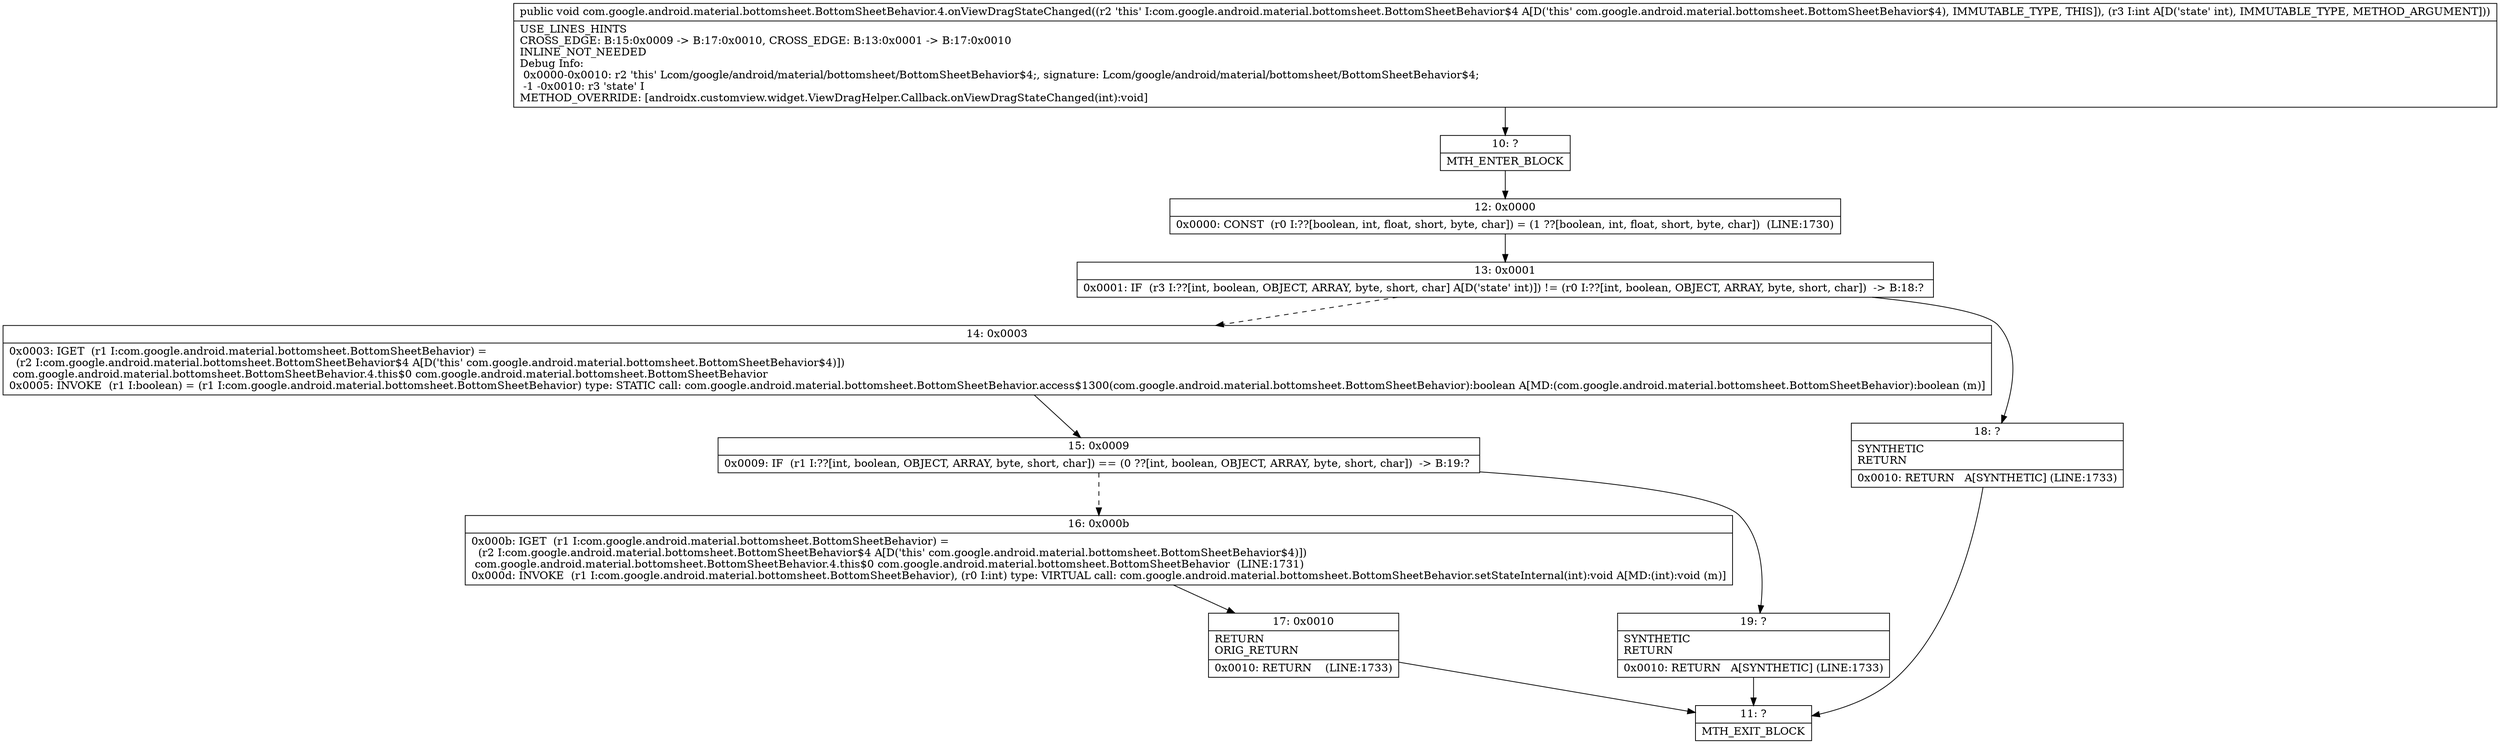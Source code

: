 digraph "CFG forcom.google.android.material.bottomsheet.BottomSheetBehavior.4.onViewDragStateChanged(I)V" {
Node_10 [shape=record,label="{10\:\ ?|MTH_ENTER_BLOCK\l}"];
Node_12 [shape=record,label="{12\:\ 0x0000|0x0000: CONST  (r0 I:??[boolean, int, float, short, byte, char]) = (1 ??[boolean, int, float, short, byte, char])  (LINE:1730)\l}"];
Node_13 [shape=record,label="{13\:\ 0x0001|0x0001: IF  (r3 I:??[int, boolean, OBJECT, ARRAY, byte, short, char] A[D('state' int)]) != (r0 I:??[int, boolean, OBJECT, ARRAY, byte, short, char])  \-\> B:18:? \l}"];
Node_14 [shape=record,label="{14\:\ 0x0003|0x0003: IGET  (r1 I:com.google.android.material.bottomsheet.BottomSheetBehavior) = \l  (r2 I:com.google.android.material.bottomsheet.BottomSheetBehavior$4 A[D('this' com.google.android.material.bottomsheet.BottomSheetBehavior$4)])\l com.google.android.material.bottomsheet.BottomSheetBehavior.4.this$0 com.google.android.material.bottomsheet.BottomSheetBehavior \l0x0005: INVOKE  (r1 I:boolean) = (r1 I:com.google.android.material.bottomsheet.BottomSheetBehavior) type: STATIC call: com.google.android.material.bottomsheet.BottomSheetBehavior.access$1300(com.google.android.material.bottomsheet.BottomSheetBehavior):boolean A[MD:(com.google.android.material.bottomsheet.BottomSheetBehavior):boolean (m)]\l}"];
Node_15 [shape=record,label="{15\:\ 0x0009|0x0009: IF  (r1 I:??[int, boolean, OBJECT, ARRAY, byte, short, char]) == (0 ??[int, boolean, OBJECT, ARRAY, byte, short, char])  \-\> B:19:? \l}"];
Node_16 [shape=record,label="{16\:\ 0x000b|0x000b: IGET  (r1 I:com.google.android.material.bottomsheet.BottomSheetBehavior) = \l  (r2 I:com.google.android.material.bottomsheet.BottomSheetBehavior$4 A[D('this' com.google.android.material.bottomsheet.BottomSheetBehavior$4)])\l com.google.android.material.bottomsheet.BottomSheetBehavior.4.this$0 com.google.android.material.bottomsheet.BottomSheetBehavior  (LINE:1731)\l0x000d: INVOKE  (r1 I:com.google.android.material.bottomsheet.BottomSheetBehavior), (r0 I:int) type: VIRTUAL call: com.google.android.material.bottomsheet.BottomSheetBehavior.setStateInternal(int):void A[MD:(int):void (m)]\l}"];
Node_17 [shape=record,label="{17\:\ 0x0010|RETURN\lORIG_RETURN\l|0x0010: RETURN    (LINE:1733)\l}"];
Node_11 [shape=record,label="{11\:\ ?|MTH_EXIT_BLOCK\l}"];
Node_19 [shape=record,label="{19\:\ ?|SYNTHETIC\lRETURN\l|0x0010: RETURN   A[SYNTHETIC] (LINE:1733)\l}"];
Node_18 [shape=record,label="{18\:\ ?|SYNTHETIC\lRETURN\l|0x0010: RETURN   A[SYNTHETIC] (LINE:1733)\l}"];
MethodNode[shape=record,label="{public void com.google.android.material.bottomsheet.BottomSheetBehavior.4.onViewDragStateChanged((r2 'this' I:com.google.android.material.bottomsheet.BottomSheetBehavior$4 A[D('this' com.google.android.material.bottomsheet.BottomSheetBehavior$4), IMMUTABLE_TYPE, THIS]), (r3 I:int A[D('state' int), IMMUTABLE_TYPE, METHOD_ARGUMENT]))  | USE_LINES_HINTS\lCROSS_EDGE: B:15:0x0009 \-\> B:17:0x0010, CROSS_EDGE: B:13:0x0001 \-\> B:17:0x0010\lINLINE_NOT_NEEDED\lDebug Info:\l  0x0000\-0x0010: r2 'this' Lcom\/google\/android\/material\/bottomsheet\/BottomSheetBehavior$4;, signature: Lcom\/google\/android\/material\/bottomsheet\/BottomSheetBehavior$4;\l  \-1 \-0x0010: r3 'state' I\lMETHOD_OVERRIDE: [androidx.customview.widget.ViewDragHelper.Callback.onViewDragStateChanged(int):void]\l}"];
MethodNode -> Node_10;Node_10 -> Node_12;
Node_12 -> Node_13;
Node_13 -> Node_14[style=dashed];
Node_13 -> Node_18;
Node_14 -> Node_15;
Node_15 -> Node_16[style=dashed];
Node_15 -> Node_19;
Node_16 -> Node_17;
Node_17 -> Node_11;
Node_19 -> Node_11;
Node_18 -> Node_11;
}


